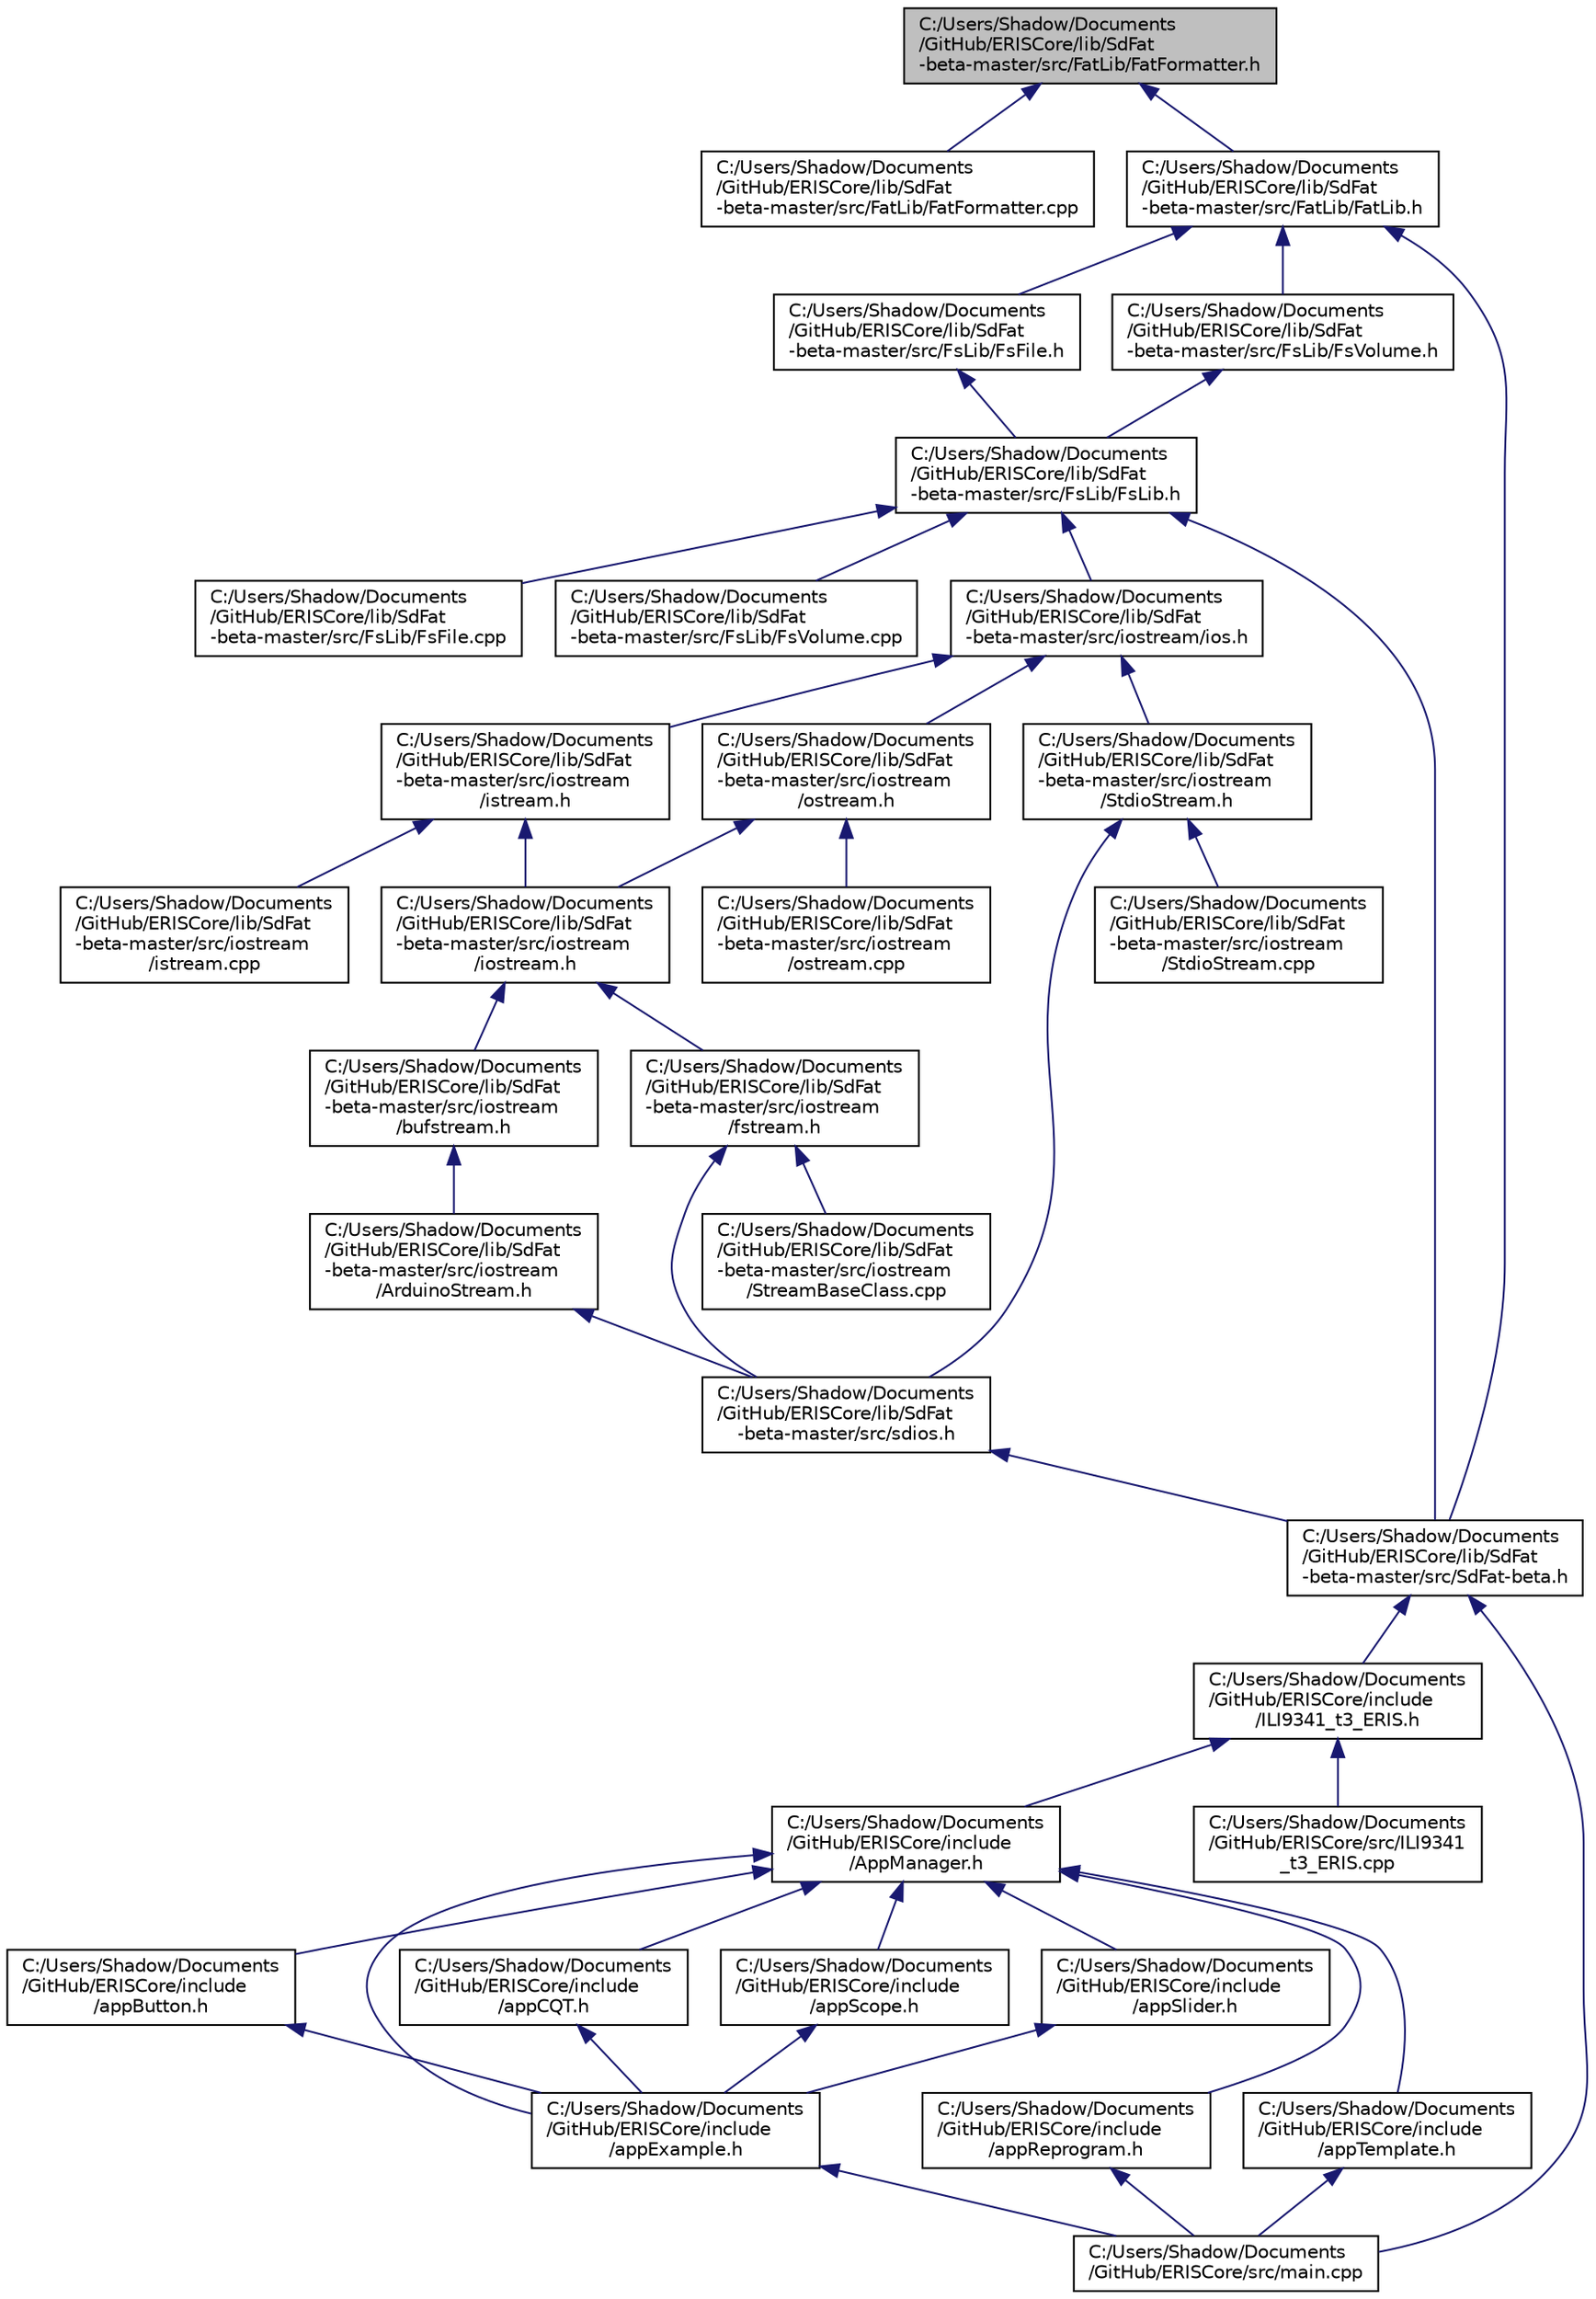 digraph "C:/Users/Shadow/Documents/GitHub/ERISCore/lib/SdFat-beta-master/src/FatLib/FatFormatter.h"
{
 // LATEX_PDF_SIZE
  edge [fontname="Helvetica",fontsize="10",labelfontname="Helvetica",labelfontsize="10"];
  node [fontname="Helvetica",fontsize="10",shape=record];
  Node1 [label="C:/Users/Shadow/Documents\l/GitHub/ERISCore/lib/SdFat\l-beta-master/src/FatLib/FatFormatter.h",height=0.2,width=0.4,color="black", fillcolor="grey75", style="filled", fontcolor="black",tooltip=" "];
  Node1 -> Node2 [dir="back",color="midnightblue",fontsize="10",style="solid",fontname="Helvetica"];
  Node2 [label="C:/Users/Shadow/Documents\l/GitHub/ERISCore/lib/SdFat\l-beta-master/src/FatLib/FatFormatter.cpp",height=0.2,width=0.4,color="black", fillcolor="white", style="filled",URL="$_fat_formatter_8cpp.html",tooltip=" "];
  Node1 -> Node3 [dir="back",color="midnightblue",fontsize="10",style="solid",fontname="Helvetica"];
  Node3 [label="C:/Users/Shadow/Documents\l/GitHub/ERISCore/lib/SdFat\l-beta-master/src/FatLib/FatLib.h",height=0.2,width=0.4,color="black", fillcolor="white", style="filled",URL="$_fat_lib_8h.html",tooltip=" "];
  Node3 -> Node4 [dir="back",color="midnightblue",fontsize="10",style="solid",fontname="Helvetica"];
  Node4 [label="C:/Users/Shadow/Documents\l/GitHub/ERISCore/lib/SdFat\l-beta-master/src/FsLib/FsFile.h",height=0.2,width=0.4,color="black", fillcolor="white", style="filled",URL="$_fs_file_8h.html",tooltip="FsBaseFile include file."];
  Node4 -> Node5 [dir="back",color="midnightblue",fontsize="10",style="solid",fontname="Helvetica"];
  Node5 [label="C:/Users/Shadow/Documents\l/GitHub/ERISCore/lib/SdFat\l-beta-master/src/FsLib/FsLib.h",height=0.2,width=0.4,color="black", fillcolor="white", style="filled",URL="$_fs_lib_8h.html",tooltip="FsLib include file."];
  Node5 -> Node6 [dir="back",color="midnightblue",fontsize="10",style="solid",fontname="Helvetica"];
  Node6 [label="C:/Users/Shadow/Documents\l/GitHub/ERISCore/lib/SdFat\l-beta-master/src/FsLib/FsFile.cpp",height=0.2,width=0.4,color="black", fillcolor="white", style="filled",URL="$_fs_file_8cpp.html",tooltip=" "];
  Node5 -> Node7 [dir="back",color="midnightblue",fontsize="10",style="solid",fontname="Helvetica"];
  Node7 [label="C:/Users/Shadow/Documents\l/GitHub/ERISCore/lib/SdFat\l-beta-master/src/FsLib/FsVolume.cpp",height=0.2,width=0.4,color="black", fillcolor="white", style="filled",URL="$_fs_volume_8cpp.html",tooltip=" "];
  Node5 -> Node8 [dir="back",color="midnightblue",fontsize="10",style="solid",fontname="Helvetica"];
  Node8 [label="C:/Users/Shadow/Documents\l/GitHub/ERISCore/lib/SdFat\l-beta-master/src/iostream/ios.h",height=0.2,width=0.4,color="black", fillcolor="white", style="filled",URL="$ios_8h.html",tooltip="ios_base and ios classes"];
  Node8 -> Node9 [dir="back",color="midnightblue",fontsize="10",style="solid",fontname="Helvetica"];
  Node9 [label="C:/Users/Shadow/Documents\l/GitHub/ERISCore/lib/SdFat\l-beta-master/src/iostream\l/istream.h",height=0.2,width=0.4,color="black", fillcolor="white", style="filled",URL="$istream_8h.html",tooltip="istream class"];
  Node9 -> Node10 [dir="back",color="midnightblue",fontsize="10",style="solid",fontname="Helvetica"];
  Node10 [label="C:/Users/Shadow/Documents\l/GitHub/ERISCore/lib/SdFat\l-beta-master/src/iostream\l/iostream.h",height=0.2,width=0.4,color="black", fillcolor="white", style="filled",URL="$iostream_8h.html",tooltip="iostream class"];
  Node10 -> Node11 [dir="back",color="midnightblue",fontsize="10",style="solid",fontname="Helvetica"];
  Node11 [label="C:/Users/Shadow/Documents\l/GitHub/ERISCore/lib/SdFat\l-beta-master/src/iostream\l/bufstream.h",height=0.2,width=0.4,color="black", fillcolor="white", style="filled",URL="$bufstream_8h.html",tooltip="ibufstream and obufstream classes"];
  Node11 -> Node12 [dir="back",color="midnightblue",fontsize="10",style="solid",fontname="Helvetica"];
  Node12 [label="C:/Users/Shadow/Documents\l/GitHub/ERISCore/lib/SdFat\l-beta-master/src/iostream\l/ArduinoStream.h",height=0.2,width=0.4,color="black", fillcolor="white", style="filled",URL="$_arduino_stream_8h.html",tooltip="ArduinoInStream and ArduinoOutStream classes."];
  Node12 -> Node13 [dir="back",color="midnightblue",fontsize="10",style="solid",fontname="Helvetica"];
  Node13 [label="C:/Users/Shadow/Documents\l/GitHub/ERISCore/lib/SdFat\l-beta-master/src/sdios.h",height=0.2,width=0.4,color="black", fillcolor="white", style="filled",URL="$sdios_8h.html",tooltip="C++ IO Streams features."];
  Node13 -> Node14 [dir="back",color="midnightblue",fontsize="10",style="solid",fontname="Helvetica"];
  Node14 [label="C:/Users/Shadow/Documents\l/GitHub/ERISCore/lib/SdFat\l-beta-master/src/SdFat-beta.h",height=0.2,width=0.4,color="black", fillcolor="white", style="filled",URL="$_sd_fat-beta_8h.html",tooltip="main SdFs include file."];
  Node14 -> Node15 [dir="back",color="midnightblue",fontsize="10",style="solid",fontname="Helvetica"];
  Node15 [label="C:/Users/Shadow/Documents\l/GitHub/ERISCore/include\l/ILI9341_t3_ERIS.h",height=0.2,width=0.4,color="black", fillcolor="white", style="filled",URL="$_i_l_i9341__t3___e_r_i_s_8h.html",tooltip=" "];
  Node15 -> Node16 [dir="back",color="midnightblue",fontsize="10",style="solid",fontname="Helvetica"];
  Node16 [label="C:/Users/Shadow/Documents\l/GitHub/ERISCore/include\l/AppManager.h",height=0.2,width=0.4,color="black", fillcolor="white", style="filled",URL="$_app_manager_8h.html",tooltip=" "];
  Node16 -> Node17 [dir="back",color="midnightblue",fontsize="10",style="solid",fontname="Helvetica"];
  Node17 [label="C:/Users/Shadow/Documents\l/GitHub/ERISCore/include\l/appButton.h",height=0.2,width=0.4,color="black", fillcolor="white", style="filled",URL="$app_button_8h.html",tooltip=" "];
  Node17 -> Node18 [dir="back",color="midnightblue",fontsize="10",style="solid",fontname="Helvetica"];
  Node18 [label="C:/Users/Shadow/Documents\l/GitHub/ERISCore/include\l/appExample.h",height=0.2,width=0.4,color="black", fillcolor="white", style="filled",URL="$app_example_8h.html",tooltip=" "];
  Node18 -> Node19 [dir="back",color="midnightblue",fontsize="10",style="solid",fontname="Helvetica"];
  Node19 [label="C:/Users/Shadow/Documents\l/GitHub/ERISCore/src/main.cpp",height=0.2,width=0.4,color="black", fillcolor="white", style="filled",URL="$main_8cpp.html",tooltip=" "];
  Node16 -> Node20 [dir="back",color="midnightblue",fontsize="10",style="solid",fontname="Helvetica"];
  Node20 [label="C:/Users/Shadow/Documents\l/GitHub/ERISCore/include\l/appCQT.h",height=0.2,width=0.4,color="black", fillcolor="white", style="filled",URL="$app_c_q_t_8h.html",tooltip=" "];
  Node20 -> Node18 [dir="back",color="midnightblue",fontsize="10",style="solid",fontname="Helvetica"];
  Node16 -> Node18 [dir="back",color="midnightblue",fontsize="10",style="solid",fontname="Helvetica"];
  Node16 -> Node21 [dir="back",color="midnightblue",fontsize="10",style="solid",fontname="Helvetica"];
  Node21 [label="C:/Users/Shadow/Documents\l/GitHub/ERISCore/include\l/appReprogram.h",height=0.2,width=0.4,color="black", fillcolor="white", style="filled",URL="$app_reprogram_8h.html",tooltip=" "];
  Node21 -> Node19 [dir="back",color="midnightblue",fontsize="10",style="solid",fontname="Helvetica"];
  Node16 -> Node22 [dir="back",color="midnightblue",fontsize="10",style="solid",fontname="Helvetica"];
  Node22 [label="C:/Users/Shadow/Documents\l/GitHub/ERISCore/include\l/appScope.h",height=0.2,width=0.4,color="black", fillcolor="white", style="filled",URL="$app_scope_8h.html",tooltip=" "];
  Node22 -> Node18 [dir="back",color="midnightblue",fontsize="10",style="solid",fontname="Helvetica"];
  Node16 -> Node23 [dir="back",color="midnightblue",fontsize="10",style="solid",fontname="Helvetica"];
  Node23 [label="C:/Users/Shadow/Documents\l/GitHub/ERISCore/include\l/appSlider.h",height=0.2,width=0.4,color="black", fillcolor="white", style="filled",URL="$app_slider_8h.html",tooltip=" "];
  Node23 -> Node18 [dir="back",color="midnightblue",fontsize="10",style="solid",fontname="Helvetica"];
  Node16 -> Node24 [dir="back",color="midnightblue",fontsize="10",style="solid",fontname="Helvetica"];
  Node24 [label="C:/Users/Shadow/Documents\l/GitHub/ERISCore/include\l/appTemplate.h",height=0.2,width=0.4,color="black", fillcolor="white", style="filled",URL="$app_template_8h.html",tooltip=" "];
  Node24 -> Node19 [dir="back",color="midnightblue",fontsize="10",style="solid",fontname="Helvetica"];
  Node15 -> Node25 [dir="back",color="midnightblue",fontsize="10",style="solid",fontname="Helvetica"];
  Node25 [label="C:/Users/Shadow/Documents\l/GitHub/ERISCore/src/ILI9341\l_t3_ERIS.cpp",height=0.2,width=0.4,color="black", fillcolor="white", style="filled",URL="$_i_l_i9341__t3___e_r_i_s_8cpp.html",tooltip=" "];
  Node14 -> Node19 [dir="back",color="midnightblue",fontsize="10",style="solid",fontname="Helvetica"];
  Node10 -> Node26 [dir="back",color="midnightblue",fontsize="10",style="solid",fontname="Helvetica"];
  Node26 [label="C:/Users/Shadow/Documents\l/GitHub/ERISCore/lib/SdFat\l-beta-master/src/iostream\l/fstream.h",height=0.2,width=0.4,color="black", fillcolor="white", style="filled",URL="$fstream_8h.html",tooltip="iostreams for files."];
  Node26 -> Node27 [dir="back",color="midnightblue",fontsize="10",style="solid",fontname="Helvetica"];
  Node27 [label="C:/Users/Shadow/Documents\l/GitHub/ERISCore/lib/SdFat\l-beta-master/src/iostream\l/StreamBaseClass.cpp",height=0.2,width=0.4,color="black", fillcolor="white", style="filled",URL="$_stream_base_class_8cpp.html",tooltip=" "];
  Node26 -> Node13 [dir="back",color="midnightblue",fontsize="10",style="solid",fontname="Helvetica"];
  Node9 -> Node28 [dir="back",color="midnightblue",fontsize="10",style="solid",fontname="Helvetica"];
  Node28 [label="C:/Users/Shadow/Documents\l/GitHub/ERISCore/lib/SdFat\l-beta-master/src/iostream\l/istream.cpp",height=0.2,width=0.4,color="black", fillcolor="white", style="filled",URL="$istream_8cpp.html",tooltip=" "];
  Node8 -> Node29 [dir="back",color="midnightblue",fontsize="10",style="solid",fontname="Helvetica"];
  Node29 [label="C:/Users/Shadow/Documents\l/GitHub/ERISCore/lib/SdFat\l-beta-master/src/iostream\l/ostream.h",height=0.2,width=0.4,color="black", fillcolor="white", style="filled",URL="$ostream_8h.html",tooltip="ostream class"];
  Node29 -> Node10 [dir="back",color="midnightblue",fontsize="10",style="solid",fontname="Helvetica"];
  Node29 -> Node30 [dir="back",color="midnightblue",fontsize="10",style="solid",fontname="Helvetica"];
  Node30 [label="C:/Users/Shadow/Documents\l/GitHub/ERISCore/lib/SdFat\l-beta-master/src/iostream\l/ostream.cpp",height=0.2,width=0.4,color="black", fillcolor="white", style="filled",URL="$ostream_8cpp.html",tooltip=" "];
  Node8 -> Node31 [dir="back",color="midnightblue",fontsize="10",style="solid",fontname="Helvetica"];
  Node31 [label="C:/Users/Shadow/Documents\l/GitHub/ERISCore/lib/SdFat\l-beta-master/src/iostream\l/StdioStream.h",height=0.2,width=0.4,color="black", fillcolor="white", style="filled",URL="$_stdio_stream_8h.html",tooltip="StdioStream class."];
  Node31 -> Node32 [dir="back",color="midnightblue",fontsize="10",style="solid",fontname="Helvetica"];
  Node32 [label="C:/Users/Shadow/Documents\l/GitHub/ERISCore/lib/SdFat\l-beta-master/src/iostream\l/StdioStream.cpp",height=0.2,width=0.4,color="black", fillcolor="white", style="filled",URL="$_stdio_stream_8cpp.html",tooltip=" "];
  Node31 -> Node13 [dir="back",color="midnightblue",fontsize="10",style="solid",fontname="Helvetica"];
  Node5 -> Node14 [dir="back",color="midnightblue",fontsize="10",style="solid",fontname="Helvetica"];
  Node3 -> Node33 [dir="back",color="midnightblue",fontsize="10",style="solid",fontname="Helvetica"];
  Node33 [label="C:/Users/Shadow/Documents\l/GitHub/ERISCore/lib/SdFat\l-beta-master/src/FsLib/FsVolume.h",height=0.2,width=0.4,color="black", fillcolor="white", style="filled",URL="$_fs_volume_8h.html",tooltip="FsVolume include file."];
  Node33 -> Node5 [dir="back",color="midnightblue",fontsize="10",style="solid",fontname="Helvetica"];
  Node3 -> Node14 [dir="back",color="midnightblue",fontsize="10",style="solid",fontname="Helvetica"];
}
